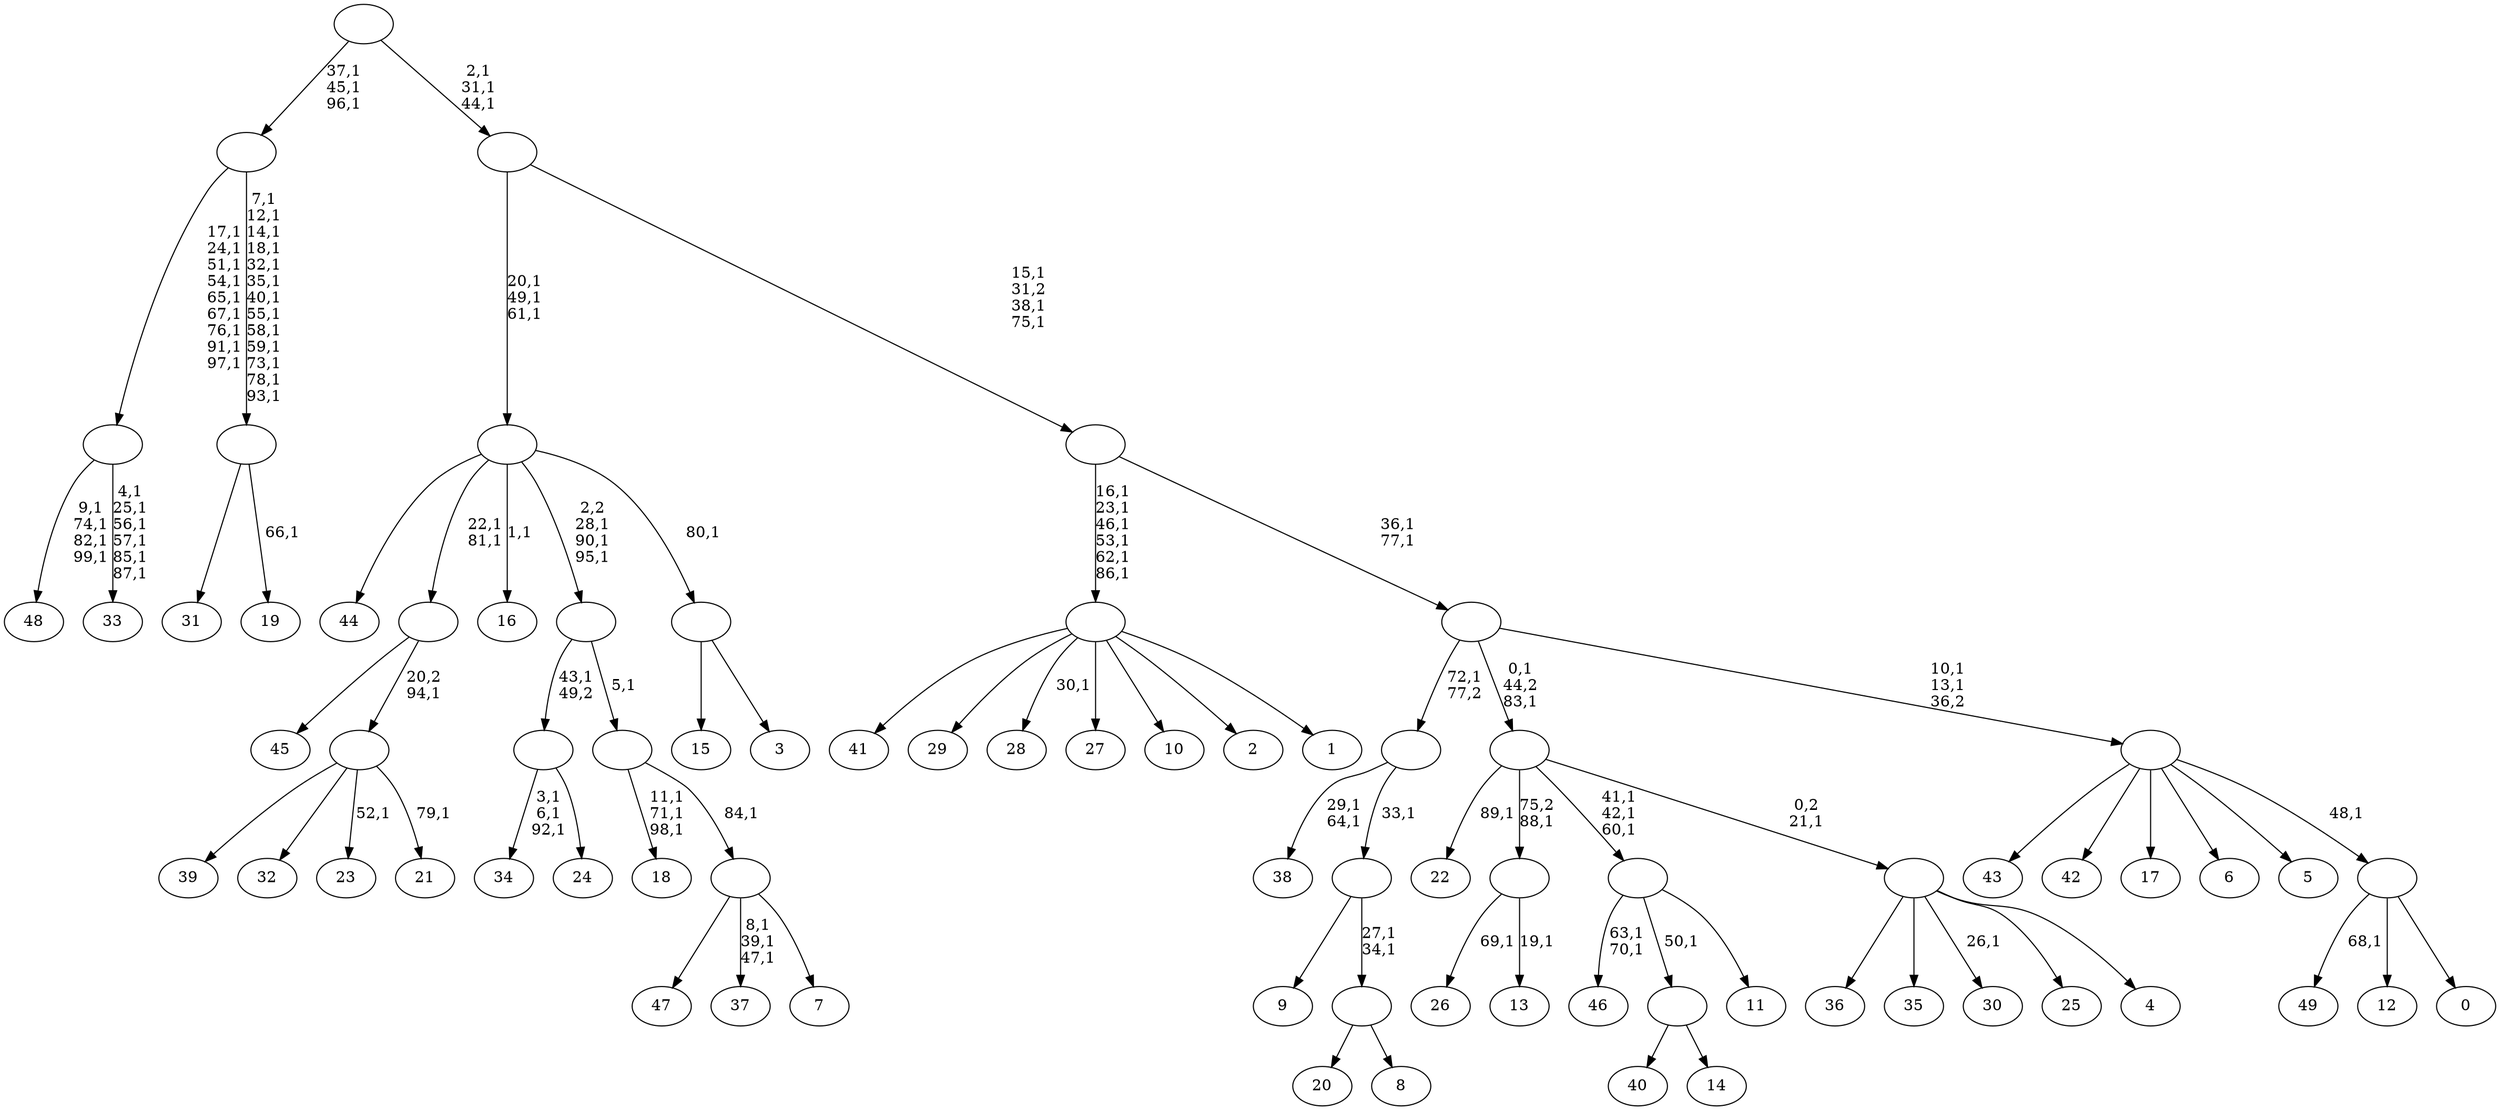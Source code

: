 digraph T {
	150 [label="49"]
	148 [label="48"]
	143 [label="47"]
	142 [label="46"]
	139 [label="45"]
	138 [label="44"]
	137 [label="43"]
	136 [label="42"]
	135 [label="41"]
	134 [label="40"]
	133 [label="39"]
	132 [label="38"]
	129 [label="37"]
	125 [label="36"]
	124 [label="35"]
	123 [label="34"]
	119 [label="33"]
	112 [label=""]
	103 [label="32"]
	102 [label="31"]
	101 [label="30"]
	99 [label="29"]
	98 [label="28"]
	96 [label="27"]
	95 [label="26"]
	93 [label="25"]
	92 [label="24"]
	91 [label=""]
	90 [label="23"]
	88 [label="22"]
	86 [label="21"]
	84 [label=""]
	83 [label=""]
	81 [label="20"]
	80 [label="19"]
	78 [label=""]
	65 [label=""]
	62 [label="18"]
	58 [label="17"]
	57 [label="16"]
	55 [label="15"]
	54 [label="14"]
	53 [label=""]
	52 [label="13"]
	50 [label=""]
	49 [label="12"]
	48 [label="11"]
	47 [label=""]
	44 [label="10"]
	43 [label="9"]
	42 [label="8"]
	41 [label=""]
	39 [label=""]
	38 [label=""]
	37 [label="7"]
	36 [label=""]
	35 [label=""]
	34 [label=""]
	31 [label="6"]
	30 [label="5"]
	29 [label="4"]
	28 [label=""]
	27 [label=""]
	25 [label="3"]
	24 [label=""]
	23 [label=""]
	20 [label="2"]
	19 [label="1"]
	18 [label=""]
	12 [label="0"]
	11 [label=""]
	10 [label=""]
	8 [label=""]
	6 [label=""]
	3 [label=""]
	0 [label=""]
	112 -> 119 [label="4,1\n25,1\n56,1\n57,1\n85,1\n87,1"]
	112 -> 148 [label="9,1\n74,1\n82,1\n99,1"]
	91 -> 123 [label="3,1\n6,1\n92,1"]
	91 -> 92 [label=""]
	84 -> 86 [label="79,1"]
	84 -> 90 [label="52,1"]
	84 -> 133 [label=""]
	84 -> 103 [label=""]
	83 -> 139 [label=""]
	83 -> 84 [label="20,2\n94,1"]
	78 -> 80 [label="66,1"]
	78 -> 102 [label=""]
	65 -> 78 [label="7,1\n12,1\n14,1\n18,1\n32,1\n35,1\n40,1\n55,1\n58,1\n59,1\n73,1\n78,1\n93,1"]
	65 -> 112 [label="17,1\n24,1\n51,1\n54,1\n65,1\n67,1\n76,1\n91,1\n97,1"]
	53 -> 134 [label=""]
	53 -> 54 [label=""]
	50 -> 52 [label="19,1"]
	50 -> 95 [label="69,1"]
	47 -> 142 [label="63,1\n70,1"]
	47 -> 53 [label="50,1"]
	47 -> 48 [label=""]
	41 -> 81 [label=""]
	41 -> 42 [label=""]
	39 -> 41 [label="27,1\n34,1"]
	39 -> 43 [label=""]
	38 -> 132 [label="29,1\n64,1"]
	38 -> 39 [label="33,1"]
	36 -> 129 [label="8,1\n39,1\n47,1"]
	36 -> 143 [label=""]
	36 -> 37 [label=""]
	35 -> 62 [label="11,1\n71,1\n98,1"]
	35 -> 36 [label="84,1"]
	34 -> 91 [label="43,1\n49,2"]
	34 -> 35 [label="5,1"]
	28 -> 101 [label="26,1"]
	28 -> 125 [label=""]
	28 -> 124 [label=""]
	28 -> 93 [label=""]
	28 -> 29 [label=""]
	27 -> 47 [label="41,1\n42,1\n60,1"]
	27 -> 88 [label="89,1"]
	27 -> 50 [label="75,2\n88,1"]
	27 -> 28 [label="0,2\n21,1"]
	24 -> 55 [label=""]
	24 -> 25 [label=""]
	23 -> 34 [label="2,2\n28,1\n90,1\n95,1"]
	23 -> 57 [label="1,1"]
	23 -> 83 [label="22,1\n81,1"]
	23 -> 138 [label=""]
	23 -> 24 [label="80,1"]
	18 -> 98 [label="30,1"]
	18 -> 135 [label=""]
	18 -> 99 [label=""]
	18 -> 96 [label=""]
	18 -> 44 [label=""]
	18 -> 20 [label=""]
	18 -> 19 [label=""]
	11 -> 150 [label="68,1"]
	11 -> 49 [label=""]
	11 -> 12 [label=""]
	10 -> 137 [label=""]
	10 -> 136 [label=""]
	10 -> 58 [label=""]
	10 -> 31 [label=""]
	10 -> 30 [label=""]
	10 -> 11 [label="48,1"]
	8 -> 10 [label="10,1\n13,1\n36,2"]
	8 -> 27 [label="0,1\n44,2\n83,1"]
	8 -> 38 [label="72,1\n77,2"]
	6 -> 8 [label="36,1\n77,1"]
	6 -> 18 [label="16,1\n23,1\n46,1\n53,1\n62,1\n86,1"]
	3 -> 6 [label="15,1\n31,2\n38,1\n75,1"]
	3 -> 23 [label="20,1\n49,1\n61,1"]
	0 -> 3 [label="2,1\n31,1\n44,1"]
	0 -> 65 [label="37,1\n45,1\n96,1"]
}
